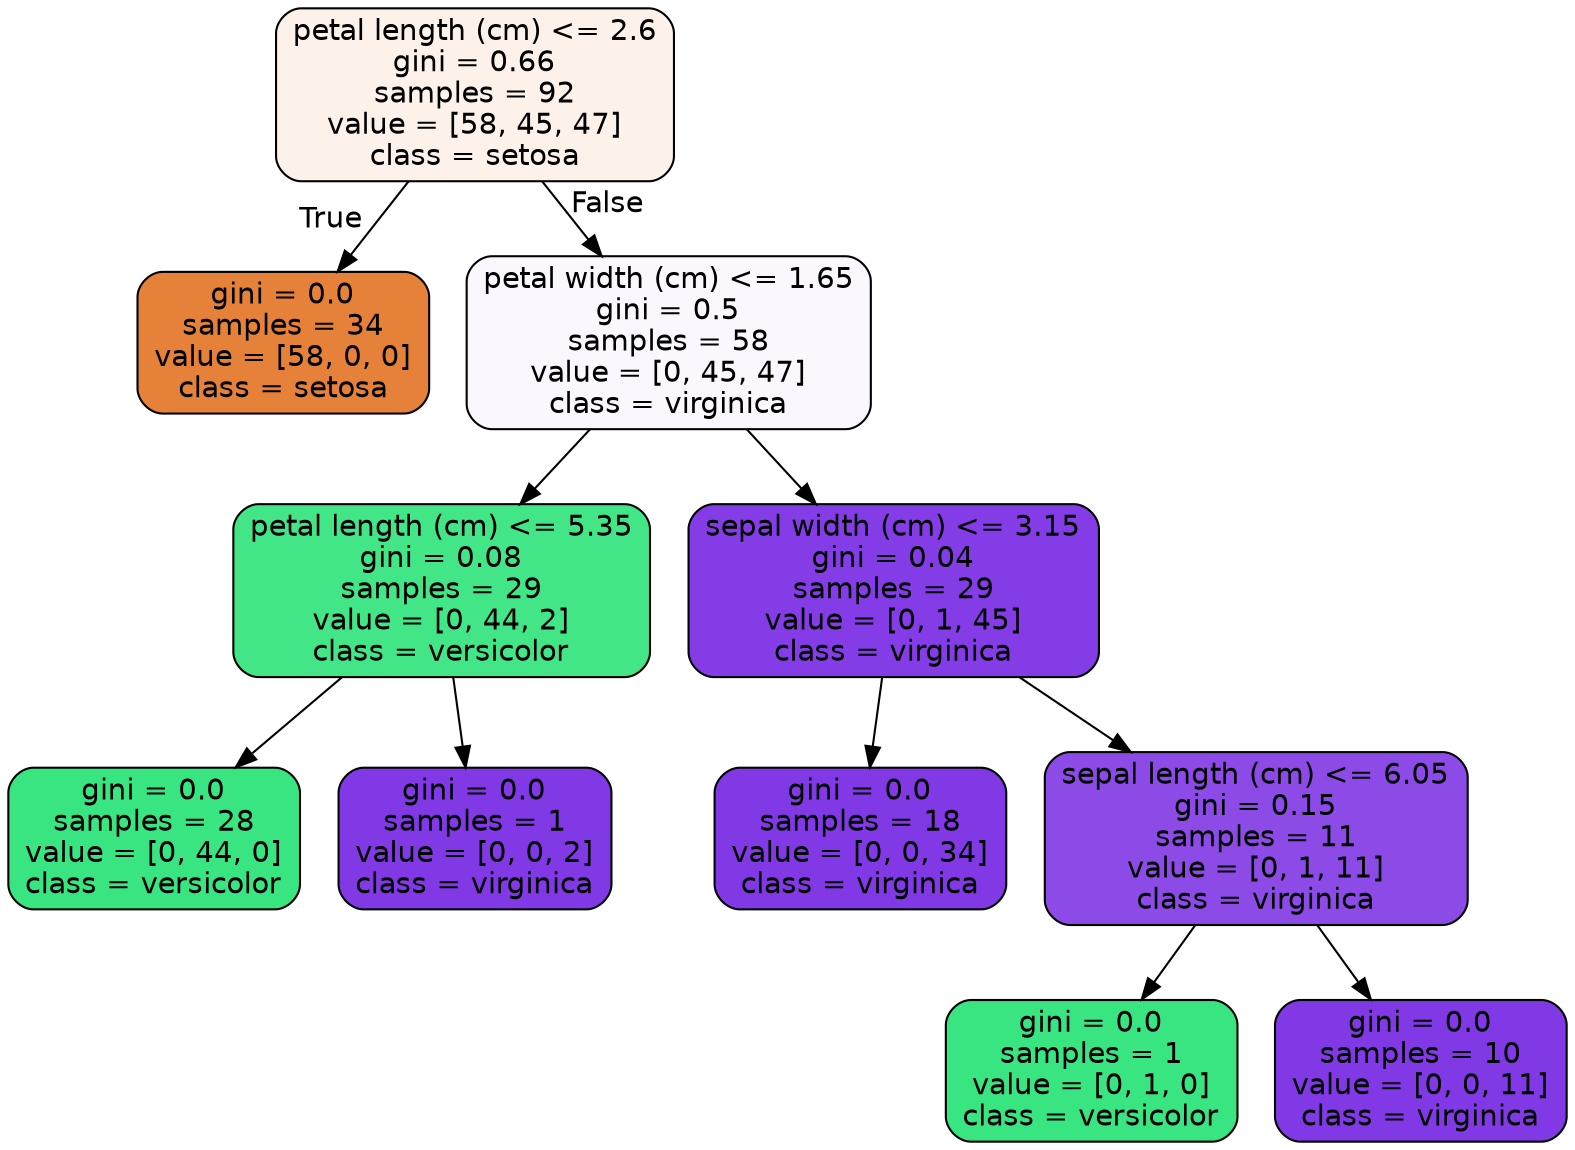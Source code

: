digraph Tree {
node [shape=box, style="filled, rounded", color="black", fontname=helvetica] ;
edge [fontname=helvetica] ;
0 [label="petal length (cm) <= 2.6\ngini = 0.66\nsamples = 92\nvalue = [58, 45, 47]\nclass = setosa", fillcolor="#fcf2ea"] ;
1 [label="gini = 0.0\nsamples = 34\nvalue = [58, 0, 0]\nclass = setosa", fillcolor="#e58139"] ;
0 -> 1 [labeldistance=2.5, labelangle=45, headlabel="True"] ;
2 [label="petal width (cm) <= 1.65\ngini = 0.5\nsamples = 58\nvalue = [0, 45, 47]\nclass = virginica", fillcolor="#faf7fe"] ;
0 -> 2 [labeldistance=2.5, labelangle=-45, headlabel="False"] ;
3 [label="petal length (cm) <= 5.35\ngini = 0.08\nsamples = 29\nvalue = [0, 44, 2]\nclass = versicolor", fillcolor="#42e687"] ;
2 -> 3 ;
4 [label="gini = 0.0\nsamples = 28\nvalue = [0, 44, 0]\nclass = versicolor", fillcolor="#39e581"] ;
3 -> 4 ;
5 [label="gini = 0.0\nsamples = 1\nvalue = [0, 0, 2]\nclass = virginica", fillcolor="#8139e5"] ;
3 -> 5 ;
6 [label="sepal width (cm) <= 3.15\ngini = 0.04\nsamples = 29\nvalue = [0, 1, 45]\nclass = virginica", fillcolor="#843de6"] ;
2 -> 6 ;
7 [label="gini = 0.0\nsamples = 18\nvalue = [0, 0, 34]\nclass = virginica", fillcolor="#8139e5"] ;
6 -> 7 ;
8 [label="sepal length (cm) <= 6.05\ngini = 0.15\nsamples = 11\nvalue = [0, 1, 11]\nclass = virginica", fillcolor="#8c4be7"] ;
6 -> 8 ;
9 [label="gini = 0.0\nsamples = 1\nvalue = [0, 1, 0]\nclass = versicolor", fillcolor="#39e581"] ;
8 -> 9 ;
10 [label="gini = 0.0\nsamples = 10\nvalue = [0, 0, 11]\nclass = virginica", fillcolor="#8139e5"] ;
8 -> 10 ;
}